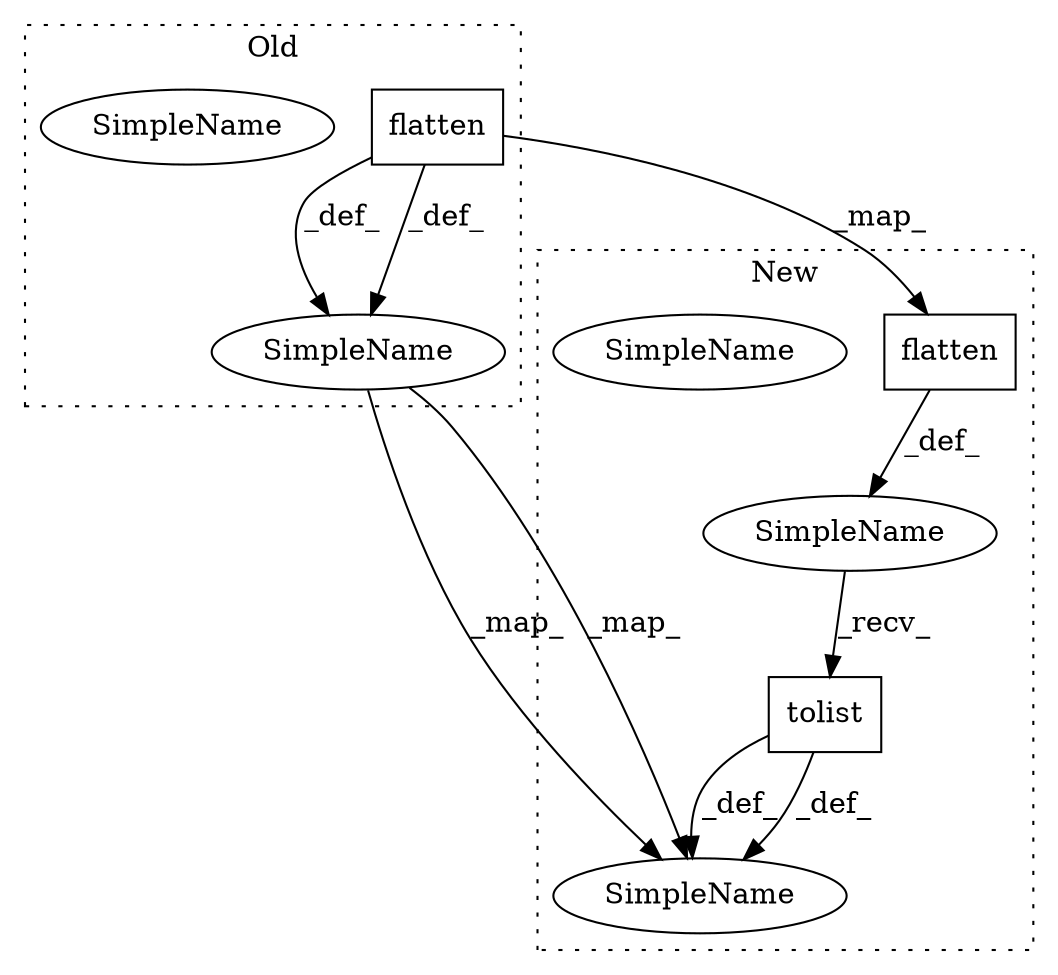 digraph G {
subgraph cluster0 {
1 [label="flatten" a="32" s="1591" l="9" shape="box"];
3 [label="SimpleName" a="42" s="1575" l="4" shape="ellipse"];
6 [label="SimpleName" a="42" s="1575" l="4" shape="ellipse"];
label = "Old";
style="dotted";
}
subgraph cluster1 {
2 [label="flatten" a="32" s="1591" l="9" shape="box"];
4 [label="SimpleName" a="42" s="1575" l="4" shape="ellipse"];
5 [label="SimpleName" a="42" s="1575" l="4" shape="ellipse"];
7 [label="SimpleName" a="42" s="" l="" shape="ellipse"];
8 [label="tolist" a="32" s="1601" l="8" shape="box"];
label = "New";
style="dotted";
}
1 -> 6 [label="_def_"];
1 -> 2 [label="_map_"];
1 -> 6 [label="_def_"];
2 -> 7 [label="_def_"];
6 -> 5 [label="_map_"];
6 -> 5 [label="_map_"];
7 -> 8 [label="_recv_"];
8 -> 5 [label="_def_"];
8 -> 5 [label="_def_"];
}